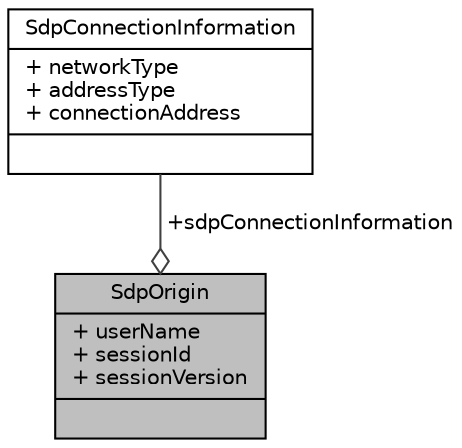 digraph "SdpOrigin"
{
 // LATEX_PDF_SIZE
  edge [fontname="Helvetica",fontsize="10",labelfontname="Helvetica",labelfontsize="10"];
  node [fontname="Helvetica",fontsize="10",shape=record];
  Node1 [label="{SdpOrigin\n|+ userName\l+ sessionId\l+ sessionVersion\l|}",height=0.2,width=0.4,color="black", fillcolor="grey75", style="filled", fontcolor="black",tooltip=" "];
  Node2 -> Node1 [color="grey25",fontsize="10",style="solid",label=" +sdpConnectionInformation" ,arrowhead="odiamond",fontname="Helvetica"];
  Node2 [label="{SdpConnectionInformation\n|+ networkType\l+ addressType\l+ connectionAddress\l|}",height=0.2,width=0.4,color="black", fillcolor="white", style="filled",URL="$structSdpConnectionInformation.html",tooltip=" "];
}
